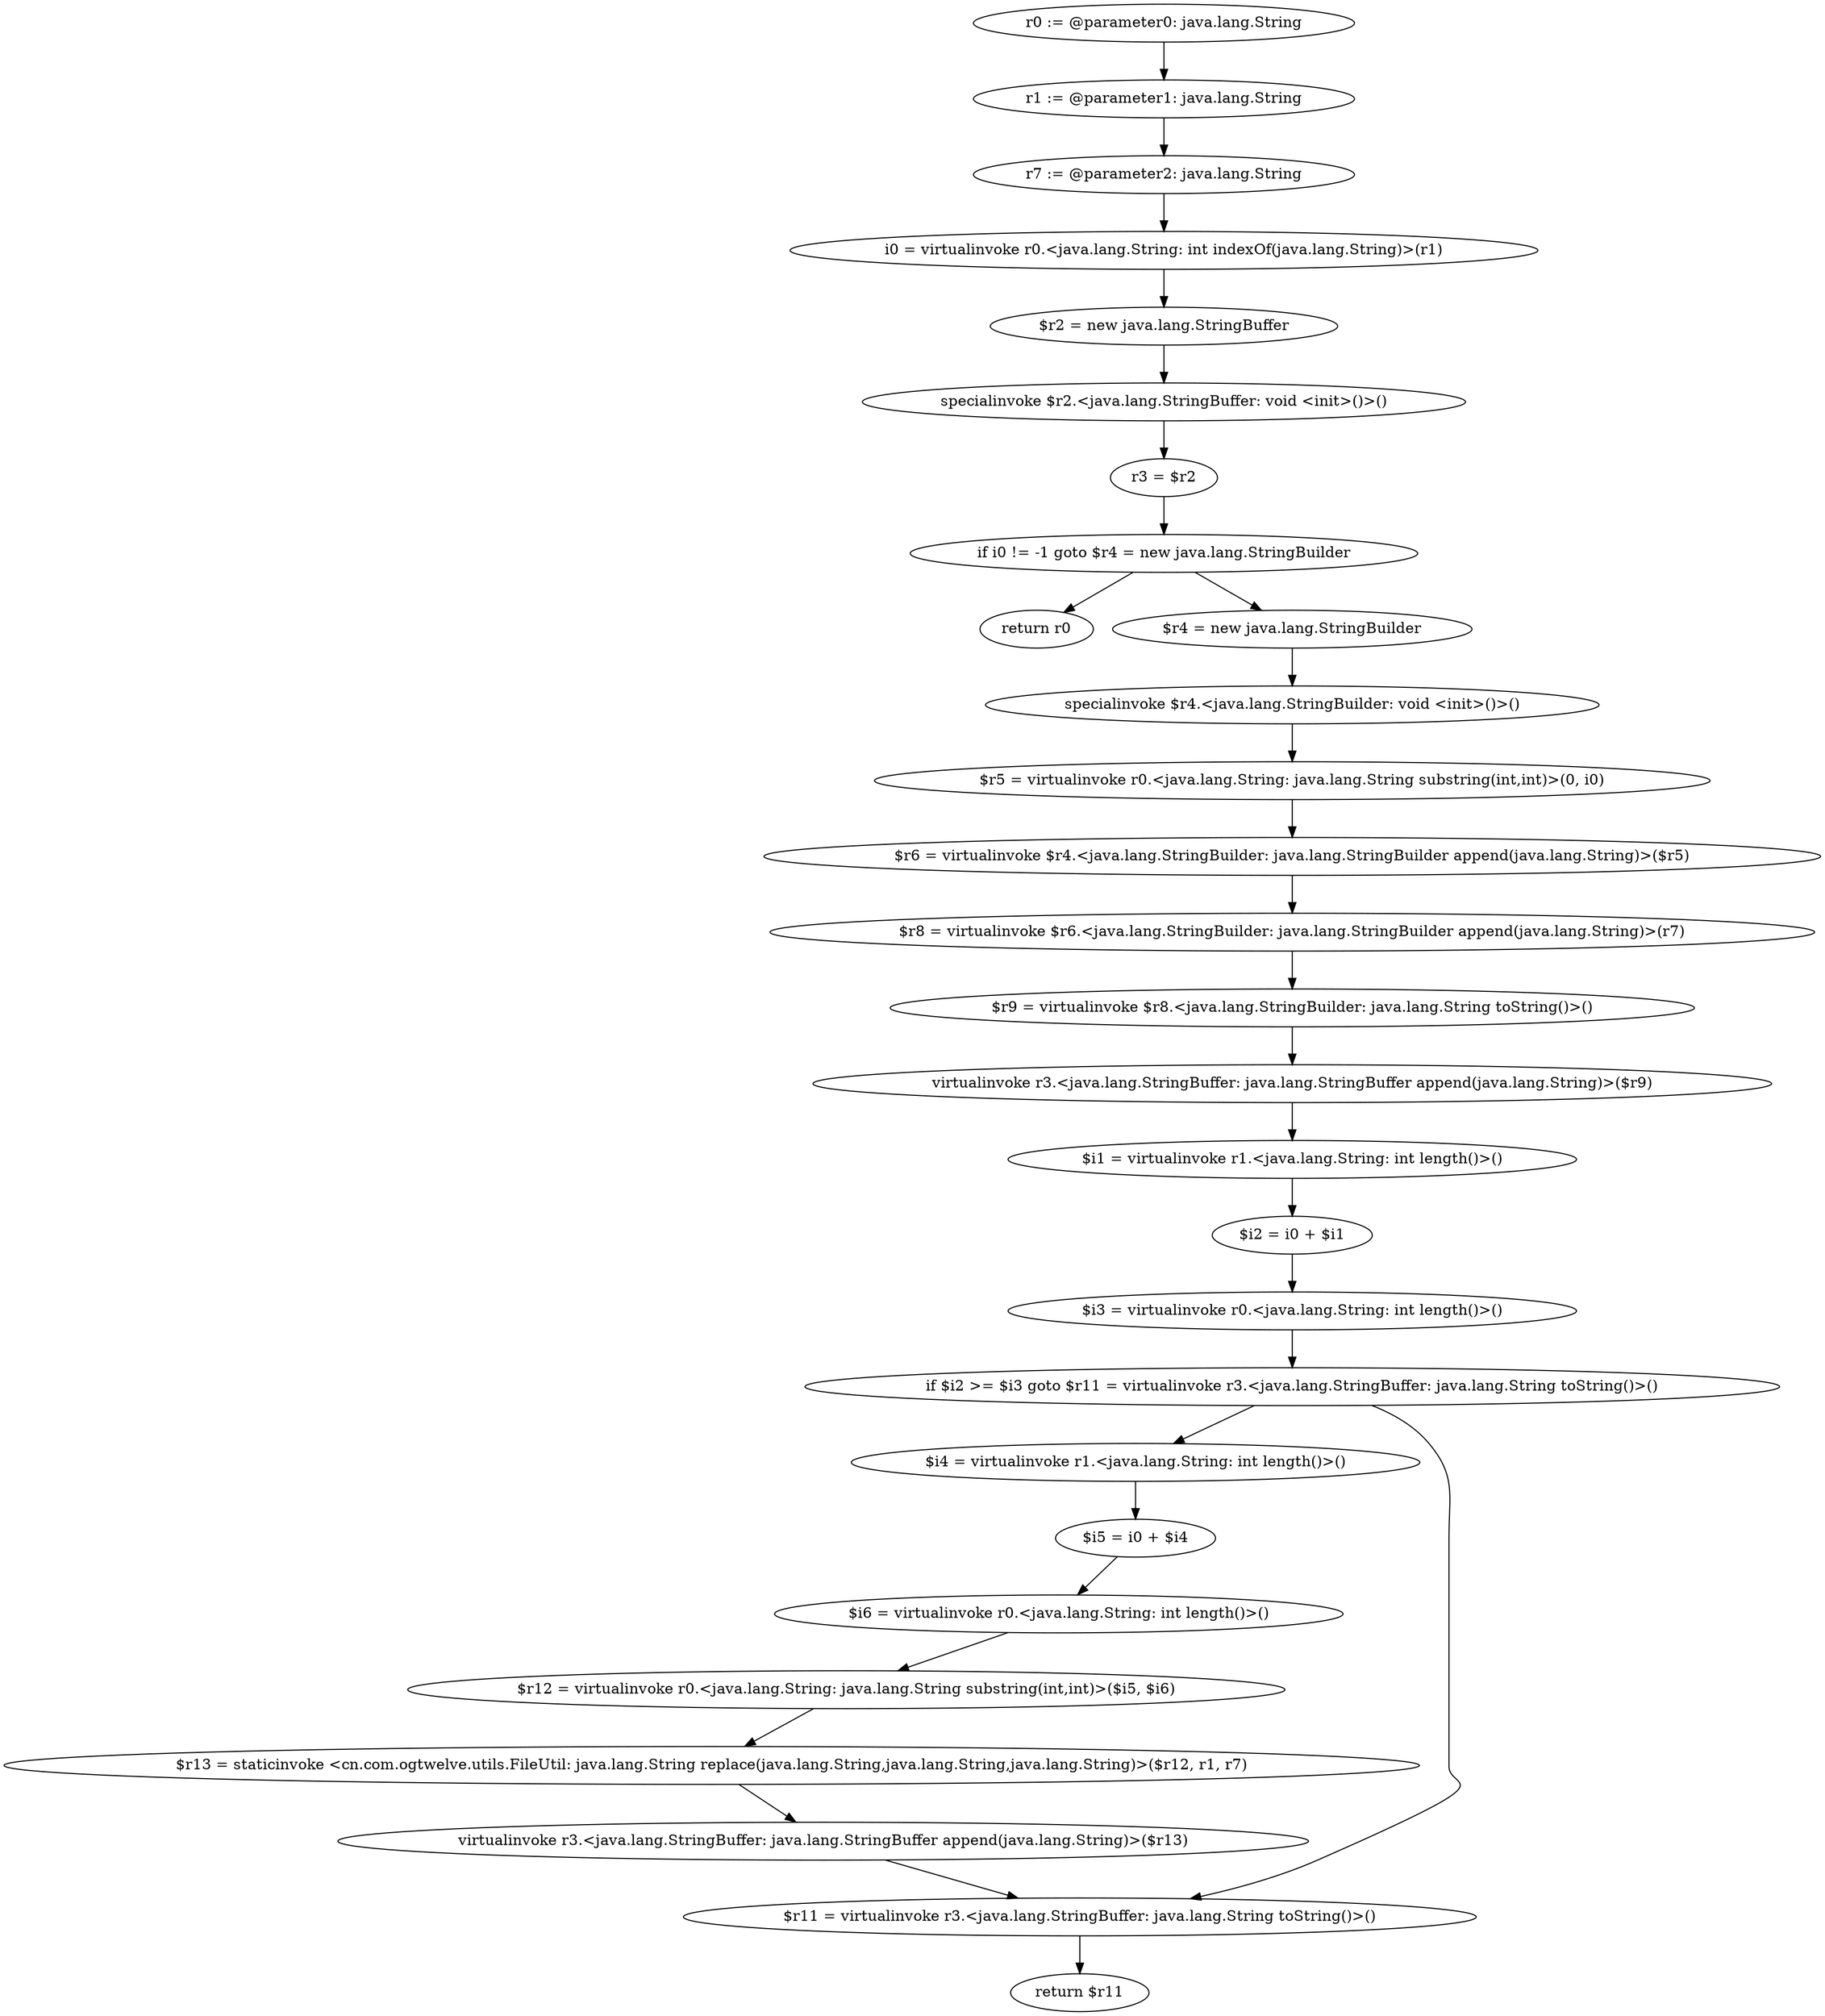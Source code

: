 digraph "unitGraph" {
    "r0 := @parameter0: java.lang.String"
    "r1 := @parameter1: java.lang.String"
    "r7 := @parameter2: java.lang.String"
    "i0 = virtualinvoke r0.<java.lang.String: int indexOf(java.lang.String)>(r1)"
    "$r2 = new java.lang.StringBuffer"
    "specialinvoke $r2.<java.lang.StringBuffer: void <init>()>()"
    "r3 = $r2"
    "if i0 != -1 goto $r4 = new java.lang.StringBuilder"
    "return r0"
    "$r4 = new java.lang.StringBuilder"
    "specialinvoke $r4.<java.lang.StringBuilder: void <init>()>()"
    "$r5 = virtualinvoke r0.<java.lang.String: java.lang.String substring(int,int)>(0, i0)"
    "$r6 = virtualinvoke $r4.<java.lang.StringBuilder: java.lang.StringBuilder append(java.lang.String)>($r5)"
    "$r8 = virtualinvoke $r6.<java.lang.StringBuilder: java.lang.StringBuilder append(java.lang.String)>(r7)"
    "$r9 = virtualinvoke $r8.<java.lang.StringBuilder: java.lang.String toString()>()"
    "virtualinvoke r3.<java.lang.StringBuffer: java.lang.StringBuffer append(java.lang.String)>($r9)"
    "$i1 = virtualinvoke r1.<java.lang.String: int length()>()"
    "$i2 = i0 + $i1"
    "$i3 = virtualinvoke r0.<java.lang.String: int length()>()"
    "if $i2 >= $i3 goto $r11 = virtualinvoke r3.<java.lang.StringBuffer: java.lang.String toString()>()"
    "$i4 = virtualinvoke r1.<java.lang.String: int length()>()"
    "$i5 = i0 + $i4"
    "$i6 = virtualinvoke r0.<java.lang.String: int length()>()"
    "$r12 = virtualinvoke r0.<java.lang.String: java.lang.String substring(int,int)>($i5, $i6)"
    "$r13 = staticinvoke <cn.com.ogtwelve.utils.FileUtil: java.lang.String replace(java.lang.String,java.lang.String,java.lang.String)>($r12, r1, r7)"
    "virtualinvoke r3.<java.lang.StringBuffer: java.lang.StringBuffer append(java.lang.String)>($r13)"
    "$r11 = virtualinvoke r3.<java.lang.StringBuffer: java.lang.String toString()>()"
    "return $r11"
    "r0 := @parameter0: java.lang.String"->"r1 := @parameter1: java.lang.String";
    "r1 := @parameter1: java.lang.String"->"r7 := @parameter2: java.lang.String";
    "r7 := @parameter2: java.lang.String"->"i0 = virtualinvoke r0.<java.lang.String: int indexOf(java.lang.String)>(r1)";
    "i0 = virtualinvoke r0.<java.lang.String: int indexOf(java.lang.String)>(r1)"->"$r2 = new java.lang.StringBuffer";
    "$r2 = new java.lang.StringBuffer"->"specialinvoke $r2.<java.lang.StringBuffer: void <init>()>()";
    "specialinvoke $r2.<java.lang.StringBuffer: void <init>()>()"->"r3 = $r2";
    "r3 = $r2"->"if i0 != -1 goto $r4 = new java.lang.StringBuilder";
    "if i0 != -1 goto $r4 = new java.lang.StringBuilder"->"return r0";
    "if i0 != -1 goto $r4 = new java.lang.StringBuilder"->"$r4 = new java.lang.StringBuilder";
    "$r4 = new java.lang.StringBuilder"->"specialinvoke $r4.<java.lang.StringBuilder: void <init>()>()";
    "specialinvoke $r4.<java.lang.StringBuilder: void <init>()>()"->"$r5 = virtualinvoke r0.<java.lang.String: java.lang.String substring(int,int)>(0, i0)";
    "$r5 = virtualinvoke r0.<java.lang.String: java.lang.String substring(int,int)>(0, i0)"->"$r6 = virtualinvoke $r4.<java.lang.StringBuilder: java.lang.StringBuilder append(java.lang.String)>($r5)";
    "$r6 = virtualinvoke $r4.<java.lang.StringBuilder: java.lang.StringBuilder append(java.lang.String)>($r5)"->"$r8 = virtualinvoke $r6.<java.lang.StringBuilder: java.lang.StringBuilder append(java.lang.String)>(r7)";
    "$r8 = virtualinvoke $r6.<java.lang.StringBuilder: java.lang.StringBuilder append(java.lang.String)>(r7)"->"$r9 = virtualinvoke $r8.<java.lang.StringBuilder: java.lang.String toString()>()";
    "$r9 = virtualinvoke $r8.<java.lang.StringBuilder: java.lang.String toString()>()"->"virtualinvoke r3.<java.lang.StringBuffer: java.lang.StringBuffer append(java.lang.String)>($r9)";
    "virtualinvoke r3.<java.lang.StringBuffer: java.lang.StringBuffer append(java.lang.String)>($r9)"->"$i1 = virtualinvoke r1.<java.lang.String: int length()>()";
    "$i1 = virtualinvoke r1.<java.lang.String: int length()>()"->"$i2 = i0 + $i1";
    "$i2 = i0 + $i1"->"$i3 = virtualinvoke r0.<java.lang.String: int length()>()";
    "$i3 = virtualinvoke r0.<java.lang.String: int length()>()"->"if $i2 >= $i3 goto $r11 = virtualinvoke r3.<java.lang.StringBuffer: java.lang.String toString()>()";
    "if $i2 >= $i3 goto $r11 = virtualinvoke r3.<java.lang.StringBuffer: java.lang.String toString()>()"->"$i4 = virtualinvoke r1.<java.lang.String: int length()>()";
    "if $i2 >= $i3 goto $r11 = virtualinvoke r3.<java.lang.StringBuffer: java.lang.String toString()>()"->"$r11 = virtualinvoke r3.<java.lang.StringBuffer: java.lang.String toString()>()";
    "$i4 = virtualinvoke r1.<java.lang.String: int length()>()"->"$i5 = i0 + $i4";
    "$i5 = i0 + $i4"->"$i6 = virtualinvoke r0.<java.lang.String: int length()>()";
    "$i6 = virtualinvoke r0.<java.lang.String: int length()>()"->"$r12 = virtualinvoke r0.<java.lang.String: java.lang.String substring(int,int)>($i5, $i6)";
    "$r12 = virtualinvoke r0.<java.lang.String: java.lang.String substring(int,int)>($i5, $i6)"->"$r13 = staticinvoke <cn.com.ogtwelve.utils.FileUtil: java.lang.String replace(java.lang.String,java.lang.String,java.lang.String)>($r12, r1, r7)";
    "$r13 = staticinvoke <cn.com.ogtwelve.utils.FileUtil: java.lang.String replace(java.lang.String,java.lang.String,java.lang.String)>($r12, r1, r7)"->"virtualinvoke r3.<java.lang.StringBuffer: java.lang.StringBuffer append(java.lang.String)>($r13)";
    "virtualinvoke r3.<java.lang.StringBuffer: java.lang.StringBuffer append(java.lang.String)>($r13)"->"$r11 = virtualinvoke r3.<java.lang.StringBuffer: java.lang.String toString()>()";
    "$r11 = virtualinvoke r3.<java.lang.StringBuffer: java.lang.String toString()>()"->"return $r11";
}
